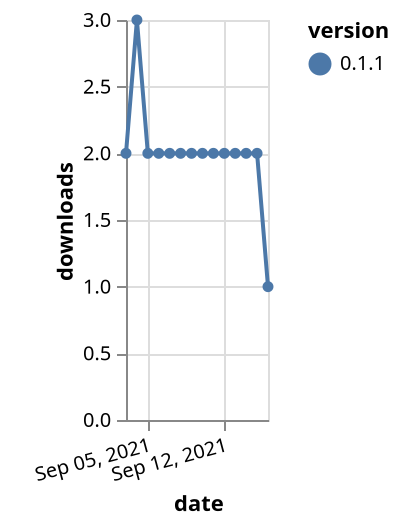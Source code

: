 {"$schema": "https://vega.github.io/schema/vega-lite/v5.json", "description": "A simple bar chart with embedded data.", "data": {"values": [{"date": "2021-09-03", "total": 2499, "delta": 2, "version": "0.1.1"}, {"date": "2021-09-04", "total": 2502, "delta": 3, "version": "0.1.1"}, {"date": "2021-09-05", "total": 2504, "delta": 2, "version": "0.1.1"}, {"date": "2021-09-06", "total": 2506, "delta": 2, "version": "0.1.1"}, {"date": "2021-09-07", "total": 2508, "delta": 2, "version": "0.1.1"}, {"date": "2021-09-08", "total": 2510, "delta": 2, "version": "0.1.1"}, {"date": "2021-09-09", "total": 2512, "delta": 2, "version": "0.1.1"}, {"date": "2021-09-10", "total": 2514, "delta": 2, "version": "0.1.1"}, {"date": "2021-09-11", "total": 2516, "delta": 2, "version": "0.1.1"}, {"date": "2021-09-12", "total": 2518, "delta": 2, "version": "0.1.1"}, {"date": "2021-09-13", "total": 2520, "delta": 2, "version": "0.1.1"}, {"date": "2021-09-14", "total": 2522, "delta": 2, "version": "0.1.1"}, {"date": "2021-09-15", "total": 2524, "delta": 2, "version": "0.1.1"}, {"date": "2021-09-16", "total": 2525, "delta": 1, "version": "0.1.1"}]}, "width": "container", "mark": {"type": "line", "point": {"filled": true}}, "encoding": {"x": {"field": "date", "type": "temporal", "timeUnit": "yearmonthdate", "title": "date", "axis": {"labelAngle": -15}}, "y": {"field": "delta", "type": "quantitative", "title": "downloads"}, "color": {"field": "version", "type": "nominal"}, "tooltip": {"field": "delta"}}}